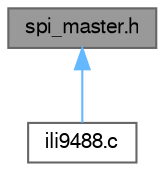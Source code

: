 digraph "spi_master.h"
{
 // LATEX_PDF_SIZE
  bgcolor="transparent";
  edge [fontname=FreeSans,fontsize=10,labelfontname=FreeSans,labelfontsize=10];
  node [fontname=FreeSans,fontsize=10,shape=box,height=0.2,width=0.4];
  Node1 [label="spi_master.h",height=0.2,width=0.4,color="gray40", fillcolor="grey60", style="filled", fontcolor="black",tooltip="SPI Master Mode management."];
  Node1 -> Node2 [dir="back",color="steelblue1",style="solid"];
  Node2 [label="ili9488.c",height=0.2,width=0.4,color="grey40", fillcolor="white", style="filled",URL="$ili9488_8c.html",tooltip="API driver for ILI9488 TFT display component."];
}
